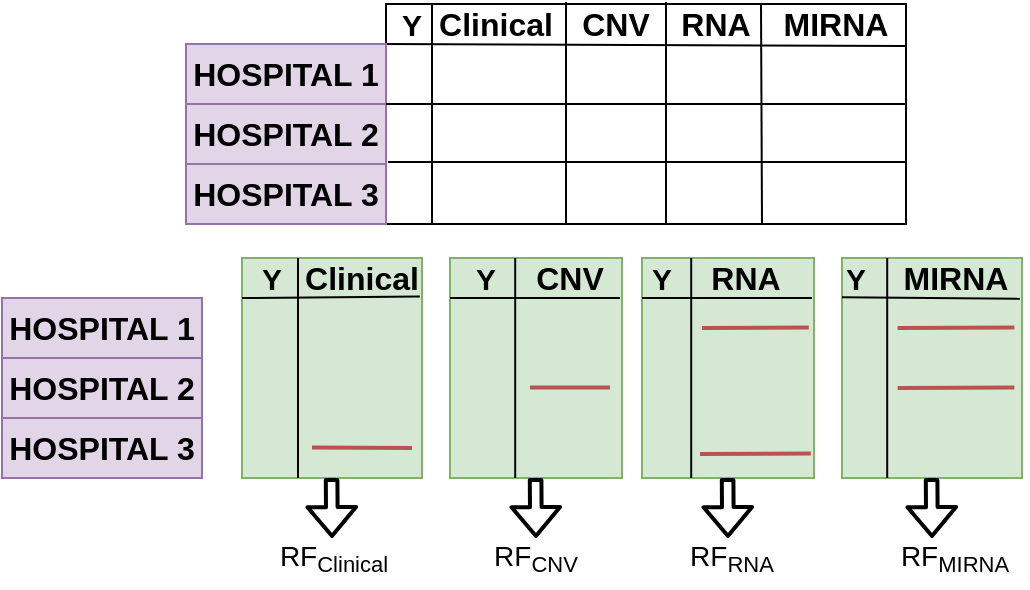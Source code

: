 <mxfile version="12.9.10" type="device"><diagram id="srIvmFoz9NXh2Hf5LhJt" name="Page-1"><mxGraphModel dx="1080" dy="599" grid="0" gridSize="10" guides="1" tooltips="1" connect="1" arrows="1" fold="1" page="0" pageScale="1" pageWidth="827" pageHeight="1169" background="none" math="0" shadow="0"><root><mxCell id="0"/><mxCell id="1" parent="0"/><mxCell id="hwodfhCnMcVOte6X_ky2-82" value="" style="rounded=0;whiteSpace=wrap;html=1;fillColor=#d5e8d4;strokeColor=#82b366;" vertex="1" parent="1"><mxGeometry x="620" y="305" width="90" height="110" as="geometry"/></mxCell><mxCell id="hwodfhCnMcVOte6X_ky2-81" value="" style="rounded=0;whiteSpace=wrap;html=1;fillColor=#d5e8d4;strokeColor=#82b366;" vertex="1" parent="1"><mxGeometry x="520" y="305" width="86" height="110" as="geometry"/></mxCell><mxCell id="hwodfhCnMcVOte6X_ky2-80" value="" style="rounded=0;whiteSpace=wrap;html=1;fillColor=#d5e8d4;strokeColor=#82b366;" vertex="1" parent="1"><mxGeometry x="424" y="305" width="86" height="110" as="geometry"/></mxCell><mxCell id="hwodfhCnMcVOte6X_ky2-79" value="" style="rounded=0;whiteSpace=wrap;html=1;fillColor=#d5e8d4;strokeColor=#82b366;" vertex="1" parent="1"><mxGeometry x="320" y="305" width="90" height="110" as="geometry"/></mxCell><mxCell id="h1NsKyLrpvIDKa2n1plL-40" value="" style="rounded=0;whiteSpace=wrap;html=1;" parent="1" vertex="1"><mxGeometry x="392" y="178" width="260" height="110" as="geometry"/></mxCell><mxCell id="h1NsKyLrpvIDKa2n1plL-41" value="" style="endArrow=none;html=1;exitX=0;exitY=1;exitDx=0;exitDy=0;" parent="1" source="h1NsKyLrpvIDKa2n1plL-43" edge="1"><mxGeometry width="50" height="50" relative="1" as="geometry"><mxPoint x="392" y="88" as="sourcePoint"/><mxPoint x="652" y="199" as="targetPoint"/></mxGeometry></mxCell><mxCell id="h1NsKyLrpvIDKa2n1plL-43" value="&lt;font style=&quot;font-size: 15px&quot;&gt;&lt;b&gt;Y&lt;/b&gt;&lt;/font&gt;" style="text;html=1;strokeColor=none;fillColor=none;align=center;verticalAlign=middle;whiteSpace=wrap;rounded=0;" parent="1" vertex="1"><mxGeometry x="390" y="178" width="30" height="20" as="geometry"/></mxCell><mxCell id="h1NsKyLrpvIDKa2n1plL-44" value="&lt;font style=&quot;font-size: 16px&quot;&gt;&lt;b&gt;Clinical&lt;/b&gt;&lt;/font&gt;" style="text;html=1;strokeColor=none;fillColor=none;align=center;verticalAlign=middle;whiteSpace=wrap;rounded=0;" parent="1" vertex="1"><mxGeometry x="422" y="178" width="50" height="20" as="geometry"/></mxCell><mxCell id="h1NsKyLrpvIDKa2n1plL-46" value="&lt;font style=&quot;font-size: 16px&quot;&gt;&lt;b&gt;CNV&lt;/b&gt;&lt;/font&gt;" style="text;html=1;strokeColor=none;fillColor=none;align=center;verticalAlign=middle;whiteSpace=wrap;rounded=0;" parent="1" vertex="1"><mxGeometry x="482" y="178" width="50" height="20" as="geometry"/></mxCell><mxCell id="h1NsKyLrpvIDKa2n1plL-47" value="&lt;font style=&quot;font-size: 16px&quot;&gt;&lt;b&gt;MIRNA&lt;/b&gt;&lt;/font&gt;" style="text;html=1;strokeColor=none;fillColor=none;align=center;verticalAlign=middle;whiteSpace=wrap;rounded=0;" parent="1" vertex="1"><mxGeometry x="592" y="178" width="50" height="20" as="geometry"/></mxCell><mxCell id="h1NsKyLrpvIDKa2n1plL-49" value="&lt;font style=&quot;font-size: 16px&quot;&gt;&lt;b&gt;RNA&lt;/b&gt;&lt;/font&gt;" style="text;html=1;strokeColor=none;fillColor=none;align=center;verticalAlign=middle;whiteSpace=wrap;rounded=0;" parent="1" vertex="1"><mxGeometry x="532" y="178" width="50" height="20" as="geometry"/></mxCell><mxCell id="h1NsKyLrpvIDKa2n1plL-50" value="" style="endArrow=none;html=1;" parent="1" edge="1"><mxGeometry width="50" height="50" relative="1" as="geometry"><mxPoint x="415" y="288" as="sourcePoint"/><mxPoint x="415" y="178" as="targetPoint"/></mxGeometry></mxCell><mxCell id="h1NsKyLrpvIDKa2n1plL-51" value="" style="endArrow=none;html=1;entryX=0.75;entryY=0;entryDx=0;entryDy=0;" parent="1" edge="1"><mxGeometry width="50" height="50" relative="1" as="geometry"><mxPoint x="482" y="288" as="sourcePoint"/><mxPoint x="482" y="177" as="targetPoint"/></mxGeometry></mxCell><mxCell id="h1NsKyLrpvIDKa2n1plL-52" value="" style="endArrow=none;html=1;entryX=0.75;entryY=0;entryDx=0;entryDy=0;" parent="1" edge="1"><mxGeometry width="50" height="50" relative="1" as="geometry"><mxPoint x="532" y="288" as="sourcePoint"/><mxPoint x="532" y="177" as="targetPoint"/></mxGeometry></mxCell><mxCell id="h1NsKyLrpvIDKa2n1plL-53" value="" style="endArrow=none;html=1;entryX=0.75;entryY=0;entryDx=0;entryDy=0;" parent="1" edge="1"><mxGeometry width="50" height="50" relative="1" as="geometry"><mxPoint x="580" y="288" as="sourcePoint"/><mxPoint x="579.5" y="178" as="targetPoint"/></mxGeometry></mxCell><mxCell id="h1NsKyLrpvIDKa2n1plL-55" value="&lt;font size=&quot;1&quot;&gt;&lt;b style=&quot;font-size: 16px&quot;&gt;HOSPITAL 1&lt;/b&gt;&lt;/font&gt;" style="text;html=1;strokeColor=#9673a6;fillColor=#e1d5e7;align=center;verticalAlign=middle;whiteSpace=wrap;rounded=0;" parent="1" vertex="1"><mxGeometry x="292" y="198" width="100" height="30" as="geometry"/></mxCell><mxCell id="h1NsKyLrpvIDKa2n1plL-57" value="&lt;font size=&quot;1&quot;&gt;&lt;b style=&quot;font-size: 16px&quot;&gt;HOSPITAL 2&lt;/b&gt;&lt;/font&gt;" style="text;html=1;strokeColor=#9673a6;fillColor=#e1d5e7;align=center;verticalAlign=middle;whiteSpace=wrap;rounded=0;" parent="1" vertex="1"><mxGeometry x="292" y="228" width="100" height="30" as="geometry"/></mxCell><mxCell id="h1NsKyLrpvIDKa2n1plL-58" value="&lt;font size=&quot;1&quot;&gt;&lt;b style=&quot;font-size: 16px&quot;&gt;HOSPITAL 3&lt;/b&gt;&lt;/font&gt;" style="text;html=1;strokeColor=#9673a6;fillColor=#e1d5e7;align=center;verticalAlign=middle;whiteSpace=wrap;rounded=0;" parent="1" vertex="1"><mxGeometry x="292" y="258" width="100" height="30" as="geometry"/></mxCell><mxCell id="h1NsKyLrpvIDKa2n1plL-59" value="" style="endArrow=none;html=1;entryX=1;entryY=0;entryDx=0;entryDy=0;" parent="1" target="h1NsKyLrpvIDKa2n1plL-57" edge="1"><mxGeometry width="50" height="50" relative="1" as="geometry"><mxPoint x="652" y="228" as="sourcePoint"/><mxPoint x="442" y="38" as="targetPoint"/></mxGeometry></mxCell><mxCell id="h1NsKyLrpvIDKa2n1plL-61" value="" style="endArrow=none;html=1;entryX=1;entryY=0;entryDx=0;entryDy=0;" parent="1" edge="1"><mxGeometry width="50" height="50" relative="1" as="geometry"><mxPoint x="652" y="257" as="sourcePoint"/><mxPoint x="393" y="257" as="targetPoint"/></mxGeometry></mxCell><mxCell id="h1NsKyLrpvIDKa2n1plL-62" value="" style="shape=image;html=1;verticalAlign=top;verticalLabelPosition=bottom;labelBackgroundColor=#ffffff;imageAspect=0;aspect=fixed;image=https://cdn0.iconfinder.com/data/icons/google-material-design-3-0/48/ic_done_48px-128.png" parent="1" vertex="1"><mxGeometry x="396" y="204" width="18" height="18" as="geometry"/></mxCell><mxCell id="h1NsKyLrpvIDKa2n1plL-63" value="" style="shape=image;html=1;verticalAlign=top;verticalLabelPosition=bottom;labelBackgroundColor=#ffffff;imageAspect=0;aspect=fixed;image=https://cdn0.iconfinder.com/data/icons/google-material-design-3-0/48/ic_done_48px-128.png" parent="1" vertex="1"><mxGeometry x="396" y="234" width="18" height="18" as="geometry"/></mxCell><mxCell id="h1NsKyLrpvIDKa2n1plL-64" value="" style="shape=image;html=1;verticalAlign=top;verticalLabelPosition=bottom;labelBackgroundColor=#ffffff;imageAspect=0;aspect=fixed;image=https://cdn0.iconfinder.com/data/icons/google-material-design-3-0/48/ic_done_48px-128.png" parent="1" vertex="1"><mxGeometry x="397" y="264" width="18" height="18" as="geometry"/></mxCell><mxCell id="h1NsKyLrpvIDKa2n1plL-65" value="" style="shape=image;html=1;verticalAlign=top;verticalLabelPosition=bottom;labelBackgroundColor=#ffffff;imageAspect=0;aspect=fixed;image=https://cdn0.iconfinder.com/data/icons/google-material-design-3-0/48/ic_done_48px-128.png" parent="1" vertex="1"><mxGeometry x="438" y="204" width="18" height="18" as="geometry"/></mxCell><mxCell id="h1NsKyLrpvIDKa2n1plL-66" value="" style="shape=image;html=1;verticalAlign=top;verticalLabelPosition=bottom;labelBackgroundColor=#ffffff;imageAspect=0;aspect=fixed;image=https://cdn0.iconfinder.com/data/icons/google-material-design-3-0/48/ic_done_48px-128.png" parent="1" vertex="1"><mxGeometry x="498" y="204" width="18" height="18" as="geometry"/></mxCell><mxCell id="h1NsKyLrpvIDKa2n1plL-67" value="" style="shape=image;html=1;verticalAlign=top;verticalLabelPosition=bottom;labelBackgroundColor=#ffffff;imageAspect=0;aspect=fixed;image=https://cdn0.iconfinder.com/data/icons/google-material-design-3-0/48/ic_done_48px-128.png" parent="1" vertex="1"><mxGeometry x="438" y="234" width="18" height="18" as="geometry"/></mxCell><mxCell id="h1NsKyLrpvIDKa2n1plL-68" value="" style="shape=image;html=1;verticalAlign=top;verticalLabelPosition=bottom;labelBackgroundColor=#ffffff;imageAspect=0;aspect=fixed;image=https://cdn0.iconfinder.com/data/icons/google-material-design-3-0/48/ic_done_48px-128.png" parent="1" vertex="1"><mxGeometry x="548" y="234" width="18" height="18" as="geometry"/></mxCell><mxCell id="h1NsKyLrpvIDKa2n1plL-69" value="" style="shape=image;html=1;verticalAlign=top;verticalLabelPosition=bottom;labelBackgroundColor=#ffffff;imageAspect=0;aspect=fixed;image=https://cdn0.iconfinder.com/data/icons/google-material-design-3-0/48/ic_done_48px-128.png" parent="1" vertex="1"><mxGeometry x="498" y="264" width="18" height="18" as="geometry"/></mxCell><mxCell id="h1NsKyLrpvIDKa2n1plL-70" value="" style="shape=image;html=1;verticalAlign=top;verticalLabelPosition=bottom;labelBackgroundColor=#ffffff;imageAspect=0;aspect=fixed;image=https://cdn0.iconfinder.com/data/icons/google-material-design-3-0/48/ic_done_48px-128.png" parent="1" vertex="1"><mxGeometry x="608" y="264" width="18" height="18" as="geometry"/></mxCell><mxCell id="h1NsKyLrpvIDKa2n1plL-71" value="" style="shape=image;html=1;verticalAlign=top;verticalLabelPosition=bottom;labelBackgroundColor=#ffffff;imageAspect=0;aspect=fixed;image=https://cdn4.iconfinder.com/data/icons/integral/128/cross-128.png" parent="1" vertex="1"><mxGeometry x="552" y="206" width="14" height="14" as="geometry"/></mxCell><mxCell id="h1NsKyLrpvIDKa2n1plL-74" value="" style="shape=image;html=1;verticalAlign=top;verticalLabelPosition=bottom;labelBackgroundColor=#ffffff;imageAspect=0;aspect=fixed;image=https://cdn4.iconfinder.com/data/icons/integral/128/cross-128.png" parent="1" vertex="1"><mxGeometry x="610" y="206" width="14" height="14" as="geometry"/></mxCell><mxCell id="h1NsKyLrpvIDKa2n1plL-75" value="" style="shape=image;html=1;verticalAlign=top;verticalLabelPosition=bottom;labelBackgroundColor=#ffffff;imageAspect=0;aspect=fixed;image=https://cdn4.iconfinder.com/data/icons/integral/128/cross-128.png" parent="1" vertex="1"><mxGeometry x="610" y="236" width="14" height="14" as="geometry"/></mxCell><mxCell id="h1NsKyLrpvIDKa2n1plL-76" value="" style="shape=image;html=1;verticalAlign=top;verticalLabelPosition=bottom;labelBackgroundColor=#ffffff;imageAspect=0;aspect=fixed;image=https://cdn4.iconfinder.com/data/icons/integral/128/cross-128.png" parent="1" vertex="1"><mxGeometry x="552" y="266" width="14" height="14" as="geometry"/></mxCell><mxCell id="h1NsKyLrpvIDKa2n1plL-77" value="" style="shape=image;html=1;verticalAlign=top;verticalLabelPosition=bottom;labelBackgroundColor=#ffffff;imageAspect=0;aspect=fixed;image=https://cdn4.iconfinder.com/data/icons/integral/128/cross-128.png" parent="1" vertex="1"><mxGeometry x="442" y="264" width="14" height="14" as="geometry"/></mxCell><mxCell id="h1NsKyLrpvIDKa2n1plL-78" value="" style="shape=image;html=1;verticalAlign=top;verticalLabelPosition=bottom;labelBackgroundColor=#ffffff;imageAspect=0;aspect=fixed;image=https://cdn4.iconfinder.com/data/icons/integral/128/cross-128.png" parent="1" vertex="1"><mxGeometry x="498" y="236" width="14" height="14" as="geometry"/></mxCell><mxCell id="hwodfhCnMcVOte6X_ky2-22" value="&lt;font size=&quot;1&quot;&gt;&lt;b style=&quot;font-size: 16px&quot;&gt;HOSPITAL 1&lt;/b&gt;&lt;/font&gt;" style="text;html=1;strokeColor=#9673a6;fillColor=#e1d5e7;align=center;verticalAlign=middle;whiteSpace=wrap;rounded=0;" vertex="1" parent="1"><mxGeometry x="200" y="325" width="100" height="30" as="geometry"/></mxCell><mxCell id="hwodfhCnMcVOte6X_ky2-23" value="&lt;font size=&quot;1&quot;&gt;&lt;b style=&quot;font-size: 16px&quot;&gt;HOSPITAL 2&lt;/b&gt;&lt;/font&gt;" style="text;html=1;strokeColor=#9673a6;fillColor=#e1d5e7;align=center;verticalAlign=middle;whiteSpace=wrap;rounded=0;" vertex="1" parent="1"><mxGeometry x="200" y="355" width="100" height="30" as="geometry"/></mxCell><mxCell id="hwodfhCnMcVOte6X_ky2-24" value="&lt;font size=&quot;1&quot;&gt;&lt;b style=&quot;font-size: 16px&quot;&gt;HOSPITAL 3&lt;/b&gt;&lt;/font&gt;" style="text;html=1;strokeColor=#9673a6;fillColor=#e1d5e7;align=center;verticalAlign=middle;whiteSpace=wrap;rounded=0;" vertex="1" parent="1"><mxGeometry x="200" y="385" width="100" height="30" as="geometry"/></mxCell><mxCell id="hwodfhCnMcVOte6X_ky2-42" value="&lt;font style=&quot;font-size: 15px&quot;&gt;&lt;b&gt;Y&lt;/b&gt;&lt;/font&gt;" style="text;html=1;strokeColor=none;fillColor=none;align=center;verticalAlign=middle;whiteSpace=wrap;rounded=0;" vertex="1" parent="1"><mxGeometry x="320" y="305" width="30" height="20" as="geometry"/></mxCell><mxCell id="hwodfhCnMcVOte6X_ky2-43" value="&lt;font style=&quot;font-size: 16px&quot;&gt;&lt;b&gt;Clinical&lt;/b&gt;&lt;/font&gt;" style="text;html=1;strokeColor=none;fillColor=none;align=center;verticalAlign=middle;whiteSpace=wrap;rounded=0;" vertex="1" parent="1"><mxGeometry x="355" y="305" width="50" height="20" as="geometry"/></mxCell><mxCell id="hwodfhCnMcVOte6X_ky2-44" value="" style="endArrow=none;html=1;" edge="1" parent="1"><mxGeometry width="50" height="50" relative="1" as="geometry"><mxPoint x="348" y="415" as="sourcePoint"/><mxPoint x="348" y="305" as="targetPoint"/></mxGeometry></mxCell><mxCell id="hwodfhCnMcVOte6X_ky2-45" value="" style="shape=image;html=1;verticalAlign=top;verticalLabelPosition=bottom;labelBackgroundColor=#ffffff;imageAspect=0;aspect=fixed;image=https://cdn0.iconfinder.com/data/icons/google-material-design-3-0/48/ic_done_48px-128.png" vertex="1" parent="1"><mxGeometry x="326" y="331" width="18" height="18" as="geometry"/></mxCell><mxCell id="hwodfhCnMcVOte6X_ky2-46" value="" style="shape=image;html=1;verticalAlign=top;verticalLabelPosition=bottom;labelBackgroundColor=#ffffff;imageAspect=0;aspect=fixed;image=https://cdn0.iconfinder.com/data/icons/google-material-design-3-0/48/ic_done_48px-128.png" vertex="1" parent="1"><mxGeometry x="326" y="361" width="18" height="18" as="geometry"/></mxCell><mxCell id="hwodfhCnMcVOte6X_ky2-48" value="" style="shape=image;html=1;verticalAlign=top;verticalLabelPosition=bottom;labelBackgroundColor=#ffffff;imageAspect=0;aspect=fixed;image=https://cdn0.iconfinder.com/data/icons/google-material-design-3-0/48/ic_done_48px-128.png" vertex="1" parent="1"><mxGeometry x="368" y="331" width="18" height="18" as="geometry"/></mxCell><mxCell id="hwodfhCnMcVOte6X_ky2-49" value="" style="shape=image;html=1;verticalAlign=top;verticalLabelPosition=bottom;labelBackgroundColor=#ffffff;imageAspect=0;aspect=fixed;image=https://cdn0.iconfinder.com/data/icons/google-material-design-3-0/48/ic_done_48px-128.png" vertex="1" parent="1"><mxGeometry x="368" y="361" width="18" height="18" as="geometry"/></mxCell><mxCell id="hwodfhCnMcVOte6X_ky2-54" value="&lt;font style=&quot;font-size: 15px&quot;&gt;&lt;b&gt;Y&lt;/b&gt;&lt;/font&gt;" style="text;html=1;strokeColor=none;fillColor=none;align=center;verticalAlign=middle;whiteSpace=wrap;rounded=0;" vertex="1" parent="1"><mxGeometry x="427" y="305" width="30" height="20" as="geometry"/></mxCell><mxCell id="hwodfhCnMcVOte6X_ky2-55" value="&lt;font style=&quot;font-size: 16px&quot;&gt;&lt;b&gt;CNV&lt;/b&gt;&lt;/font&gt;" style="text;html=1;strokeColor=none;fillColor=none;align=center;verticalAlign=middle;whiteSpace=wrap;rounded=0;" vertex="1" parent="1"><mxGeometry x="459" y="305" width="50" height="20" as="geometry"/></mxCell><mxCell id="hwodfhCnMcVOte6X_ky2-56" value="" style="endArrow=none;html=1;" edge="1" parent="1"><mxGeometry width="50" height="50" relative="1" as="geometry"><mxPoint x="456.6" y="415" as="sourcePoint"/><mxPoint x="456.6" y="305" as="targetPoint"/></mxGeometry></mxCell><mxCell id="hwodfhCnMcVOte6X_ky2-57" value="" style="shape=image;html=1;verticalAlign=top;verticalLabelPosition=bottom;labelBackgroundColor=#ffffff;imageAspect=0;aspect=fixed;image=https://cdn0.iconfinder.com/data/icons/google-material-design-3-0/48/ic_done_48px-128.png" vertex="1" parent="1"><mxGeometry x="433" y="331" width="18" height="18" as="geometry"/></mxCell><mxCell id="hwodfhCnMcVOte6X_ky2-59" value="" style="shape=image;html=1;verticalAlign=top;verticalLabelPosition=bottom;labelBackgroundColor=#ffffff;imageAspect=0;aspect=fixed;image=https://cdn0.iconfinder.com/data/icons/google-material-design-3-0/48/ic_done_48px-128.png" vertex="1" parent="1"><mxGeometry x="434" y="391" width="18" height="18" as="geometry"/></mxCell><mxCell id="hwodfhCnMcVOte6X_ky2-60" value="" style="shape=image;html=1;verticalAlign=top;verticalLabelPosition=bottom;labelBackgroundColor=#ffffff;imageAspect=0;aspect=fixed;image=https://cdn0.iconfinder.com/data/icons/google-material-design-3-0/48/ic_done_48px-128.png" vertex="1" parent="1"><mxGeometry x="475" y="331" width="18" height="18" as="geometry"/></mxCell><mxCell id="hwodfhCnMcVOte6X_ky2-64" value="" style="shape=image;html=1;verticalAlign=top;verticalLabelPosition=bottom;labelBackgroundColor=#ffffff;imageAspect=0;aspect=fixed;image=https://cdn0.iconfinder.com/data/icons/google-material-design-3-0/48/ic_done_48px-128.png" vertex="1" parent="1"><mxGeometry x="473" y="391" width="18" height="18" as="geometry"/></mxCell><mxCell id="hwodfhCnMcVOte6X_ky2-65" value="&lt;font style=&quot;font-size: 15px&quot;&gt;&lt;b&gt;Y&lt;/b&gt;&lt;/font&gt;" style="text;html=1;strokeColor=none;fillColor=none;align=center;verticalAlign=middle;whiteSpace=wrap;rounded=0;" vertex="1" parent="1"><mxGeometry x="515" y="305" width="30" height="20" as="geometry"/></mxCell><mxCell id="hwodfhCnMcVOte6X_ky2-66" value="&lt;font style=&quot;font-size: 16px&quot;&gt;&lt;b&gt;RNA&lt;/b&gt;&lt;/font&gt;" style="text;html=1;strokeColor=none;fillColor=none;align=center;verticalAlign=middle;whiteSpace=wrap;rounded=0;" vertex="1" parent="1"><mxGeometry x="547" y="305" width="50" height="20" as="geometry"/></mxCell><mxCell id="hwodfhCnMcVOte6X_ky2-67" value="" style="endArrow=none;html=1;" edge="1" parent="1"><mxGeometry width="50" height="50" relative="1" as="geometry"><mxPoint x="544.6" y="415" as="sourcePoint"/><mxPoint x="544.6" y="305" as="targetPoint"/></mxGeometry></mxCell><mxCell id="hwodfhCnMcVOte6X_ky2-68" value="" style="shape=image;html=1;verticalAlign=top;verticalLabelPosition=bottom;labelBackgroundColor=#ffffff;imageAspect=0;aspect=fixed;image=https://cdn0.iconfinder.com/data/icons/google-material-design-3-0/48/ic_done_48px-128.png" vertex="1" parent="1"><mxGeometry x="521" y="361" width="18" height="18" as="geometry"/></mxCell><mxCell id="hwodfhCnMcVOte6X_ky2-70" value="" style="shape=image;html=1;verticalAlign=top;verticalLabelPosition=bottom;labelBackgroundColor=#ffffff;imageAspect=0;aspect=fixed;image=https://cdn0.iconfinder.com/data/icons/google-material-design-3-0/48/ic_done_48px-128.png" vertex="1" parent="1"><mxGeometry x="561" y="361" width="18" height="18" as="geometry"/></mxCell><mxCell id="hwodfhCnMcVOte6X_ky2-72" value="&lt;font style=&quot;font-size: 15px&quot;&gt;&lt;b&gt;Y&lt;/b&gt;&lt;/font&gt;" style="text;html=1;strokeColor=none;fillColor=none;align=center;verticalAlign=middle;whiteSpace=wrap;rounded=0;" vertex="1" parent="1"><mxGeometry x="612" y="305" width="30" height="20" as="geometry"/></mxCell><mxCell id="hwodfhCnMcVOte6X_ky2-73" value="&lt;font style=&quot;font-size: 16px&quot;&gt;&lt;b&gt;MIRNA&lt;/b&gt;&lt;/font&gt;" style="text;html=1;strokeColor=none;fillColor=none;align=center;verticalAlign=middle;whiteSpace=wrap;rounded=0;" vertex="1" parent="1"><mxGeometry x="652" y="305" width="50" height="20" as="geometry"/></mxCell><mxCell id="hwodfhCnMcVOte6X_ky2-74" value="" style="endArrow=none;html=1;" edge="1" parent="1"><mxGeometry width="50" height="50" relative="1" as="geometry"><mxPoint x="642.6" y="415" as="sourcePoint"/><mxPoint x="642.6" y="305" as="targetPoint"/></mxGeometry></mxCell><mxCell id="hwodfhCnMcVOte6X_ky2-76" value="" style="shape=image;html=1;verticalAlign=top;verticalLabelPosition=bottom;labelBackgroundColor=#ffffff;imageAspect=0;aspect=fixed;image=https://cdn0.iconfinder.com/data/icons/google-material-design-3-0/48/ic_done_48px-128.png" vertex="1" parent="1"><mxGeometry x="620" y="391" width="18" height="18" as="geometry"/></mxCell><mxCell id="hwodfhCnMcVOte6X_ky2-78" value="" style="shape=image;html=1;verticalAlign=top;verticalLabelPosition=bottom;labelBackgroundColor=#ffffff;imageAspect=0;aspect=fixed;image=https://cdn0.iconfinder.com/data/icons/google-material-design-3-0/48/ic_done_48px-128.png" vertex="1" parent="1"><mxGeometry x="659" y="391" width="18" height="18" as="geometry"/></mxCell><mxCell id="hwodfhCnMcVOte6X_ky2-83" value="" style="endArrow=none;html=1;entryX=0.988;entryY=0.175;entryDx=0;entryDy=0;entryPerimeter=0;exitX=0;exitY=1;exitDx=0;exitDy=0;" edge="1" parent="1" source="hwodfhCnMcVOte6X_ky2-42" target="hwodfhCnMcVOte6X_ky2-79"><mxGeometry width="50" height="50" relative="1" as="geometry"><mxPoint x="420" y="435" as="sourcePoint"/><mxPoint x="470" y="385" as="targetPoint"/></mxGeometry></mxCell><mxCell id="hwodfhCnMcVOte6X_ky2-84" value="" style="endArrow=none;html=1;exitX=0;exitY=1;exitDx=0;exitDy=0;entryX=1;entryY=1;entryDx=0;entryDy=0;" edge="1" parent="1" target="hwodfhCnMcVOte6X_ky2-55"><mxGeometry width="50" height="50" relative="1" as="geometry"><mxPoint x="424" y="325" as="sourcePoint"/><mxPoint x="500" y="325" as="targetPoint"/></mxGeometry></mxCell><mxCell id="hwodfhCnMcVOte6X_ky2-85" value="" style="endArrow=none;html=1;exitX=0;exitY=1;exitDx=0;exitDy=0;entryX=1;entryY=1;entryDx=0;entryDy=0;" edge="1" parent="1"><mxGeometry width="50" height="50" relative="1" as="geometry"><mxPoint x="520" y="325" as="sourcePoint"/><mxPoint x="605" y="325" as="targetPoint"/></mxGeometry></mxCell><mxCell id="hwodfhCnMcVOte6X_ky2-86" value="" style="endArrow=none;html=1;exitX=0;exitY=1;exitDx=0;exitDy=0;entryX=0.988;entryY=0.185;entryDx=0;entryDy=0;entryPerimeter=0;" edge="1" parent="1" target="hwodfhCnMcVOte6X_ky2-82"><mxGeometry width="50" height="50" relative="1" as="geometry"><mxPoint x="620" y="324.6" as="sourcePoint"/><mxPoint x="705" y="324.6" as="targetPoint"/></mxGeometry></mxCell><mxCell id="hwodfhCnMcVOte6X_ky2-87" value="" style="endArrow=none;html=1;fillColor=#f8cecc;strokeColor=#b85450;shadow=0;comic=0;strokeWidth=2;" edge="1" parent="1"><mxGeometry width="50" height="50" relative="1" as="geometry"><mxPoint x="355" y="399.8" as="sourcePoint"/><mxPoint x="405" y="400" as="targetPoint"/></mxGeometry></mxCell><mxCell id="hwodfhCnMcVOte6X_ky2-88" value="" style="endArrow=none;html=1;fillColor=#f8cecc;strokeColor=#b85450;shadow=0;comic=0;strokeWidth=2;" edge="1" parent="1"><mxGeometry width="50" height="50" relative="1" as="geometry"><mxPoint x="464" y="369.8" as="sourcePoint"/><mxPoint x="504" y="369.8" as="targetPoint"/></mxGeometry></mxCell><mxCell id="hwodfhCnMcVOte6X_ky2-89" value="" style="endArrow=none;html=1;fillColor=#f8cecc;strokeColor=#b85450;shadow=0;comic=0;strokeWidth=2;entryX=0.993;entryY=0.889;entryDx=0;entryDy=0;entryPerimeter=0;" edge="1" parent="1"><mxGeometry width="50" height="50" relative="1" as="geometry"><mxPoint x="549" y="403" as="sourcePoint"/><mxPoint x="604.398" y="402.79" as="targetPoint"/></mxGeometry></mxCell><mxCell id="hwodfhCnMcVOte6X_ky2-91" value="" style="endArrow=none;html=1;fillColor=#f8cecc;strokeColor=#b85450;shadow=0;comic=0;strokeWidth=2;entryX=0.993;entryY=0.889;entryDx=0;entryDy=0;entryPerimeter=0;" edge="1" parent="1"><mxGeometry width="50" height="50" relative="1" as="geometry"><mxPoint x="550" y="340" as="sourcePoint"/><mxPoint x="603.398" y="339.8" as="targetPoint"/></mxGeometry></mxCell><mxCell id="hwodfhCnMcVOte6X_ky2-92" value="" style="endArrow=none;html=1;fillColor=#f8cecc;strokeColor=#b85450;shadow=0;comic=0;strokeWidth=2;entryX=0.993;entryY=0.889;entryDx=0;entryDy=0;entryPerimeter=0;" edge="1" parent="1"><mxGeometry width="50" height="50" relative="1" as="geometry"><mxPoint x="647.8" y="340.01" as="sourcePoint"/><mxPoint x="706.198" y="339.8" as="targetPoint"/></mxGeometry></mxCell><mxCell id="hwodfhCnMcVOte6X_ky2-93" value="" style="endArrow=none;html=1;fillColor=#f8cecc;strokeColor=#b85450;shadow=0;comic=0;strokeWidth=2;entryX=0.993;entryY=0.889;entryDx=0;entryDy=0;entryPerimeter=0;" edge="1" parent="1"><mxGeometry width="50" height="50" relative="1" as="geometry"><mxPoint x="647.8" y="370.01" as="sourcePoint"/><mxPoint x="706.198" y="369.8" as="targetPoint"/></mxGeometry></mxCell><mxCell id="hwodfhCnMcVOte6X_ky2-94" value="" style="shape=flexArrow;endArrow=classic;html=1;shadow=0;strokeWidth=2;width=4.8;endSize=4.148;endWidth=16.48;" edge="1" parent="1"><mxGeometry width="50" height="50" relative="1" as="geometry"><mxPoint x="364.8" y="415" as="sourcePoint"/><mxPoint x="365" y="445" as="targetPoint"/></mxGeometry></mxCell><mxCell id="hwodfhCnMcVOte6X_ky2-95" value="&lt;font&gt;&lt;span style=&quot;font-size: 14px&quot;&gt;RF&lt;/span&gt;&lt;sub&gt;&lt;font style=&quot;font-size: 11px&quot;&gt;Clinical&lt;/font&gt;&lt;/sub&gt;&lt;/font&gt;" style="text;html=1;strokeColor=none;fillColor=none;align=center;verticalAlign=middle;whiteSpace=wrap;rounded=0;" vertex="1" parent="1"><mxGeometry x="346" y="445" width="40" height="20" as="geometry"/></mxCell><mxCell id="hwodfhCnMcVOte6X_ky2-96" value="&lt;font&gt;&lt;span style=&quot;font-size: 14px&quot;&gt;RF&lt;/span&gt;&lt;sub&gt;&lt;font style=&quot;font-size: 11px&quot;&gt;CNV&lt;/font&gt;&lt;/sub&gt;&lt;/font&gt;" style="text;html=1;strokeColor=none;fillColor=none;align=center;verticalAlign=middle;whiteSpace=wrap;rounded=0;" vertex="1" parent="1"><mxGeometry x="447" y="445" width="40" height="20" as="geometry"/></mxCell><mxCell id="hwodfhCnMcVOte6X_ky2-98" value="&lt;font style=&quot;font-size: 14px&quot;&gt;RF&lt;/font&gt;&lt;sub&gt;&lt;font style=&quot;font-size: 11px&quot;&gt;MIRNA&lt;/font&gt;&lt;/sub&gt;" style="text;html=1;strokeColor=none;fillColor=none;align=center;verticalAlign=middle;whiteSpace=wrap;rounded=0;" vertex="1" parent="1"><mxGeometry x="640" y="440" width="73" height="30" as="geometry"/></mxCell><mxCell id="hwodfhCnMcVOte6X_ky2-101" value="&lt;font&gt;&lt;span style=&quot;font-size: 14px&quot;&gt;RF&lt;/span&gt;&lt;sub&gt;&lt;font style=&quot;font-size: 11px&quot;&gt;RNA&lt;/font&gt;&lt;/sub&gt;&lt;/font&gt;" style="text;html=1;strokeColor=none;fillColor=none;align=center;verticalAlign=middle;whiteSpace=wrap;rounded=0;" vertex="1" parent="1"><mxGeometry x="545" y="445" width="40" height="20" as="geometry"/></mxCell><mxCell id="hwodfhCnMcVOte6X_ky2-102" value="" style="shape=flexArrow;endArrow=classic;html=1;shadow=0;strokeWidth=2;width=4.8;endSize=4.148;endWidth=16.48;" edge="1" parent="1"><mxGeometry width="50" height="50" relative="1" as="geometry"><mxPoint x="466.8" y="415" as="sourcePoint"/><mxPoint x="467" y="445" as="targetPoint"/></mxGeometry></mxCell><mxCell id="hwodfhCnMcVOte6X_ky2-103" value="" style="shape=flexArrow;endArrow=classic;html=1;shadow=0;strokeWidth=2;width=4.8;endSize=4.148;endWidth=16.48;" edge="1" parent="1"><mxGeometry width="50" height="50" relative="1" as="geometry"><mxPoint x="562.8" y="415" as="sourcePoint"/><mxPoint x="563" y="445" as="targetPoint"/></mxGeometry></mxCell><mxCell id="hwodfhCnMcVOte6X_ky2-104" value="" style="shape=flexArrow;endArrow=classic;html=1;shadow=0;strokeWidth=2;width=4.8;endSize=4.148;endWidth=16.48;" edge="1" parent="1"><mxGeometry width="50" height="50" relative="1" as="geometry"><mxPoint x="664.8" y="415" as="sourcePoint"/><mxPoint x="665" y="445" as="targetPoint"/></mxGeometry></mxCell></root></mxGraphModel></diagram></mxfile>